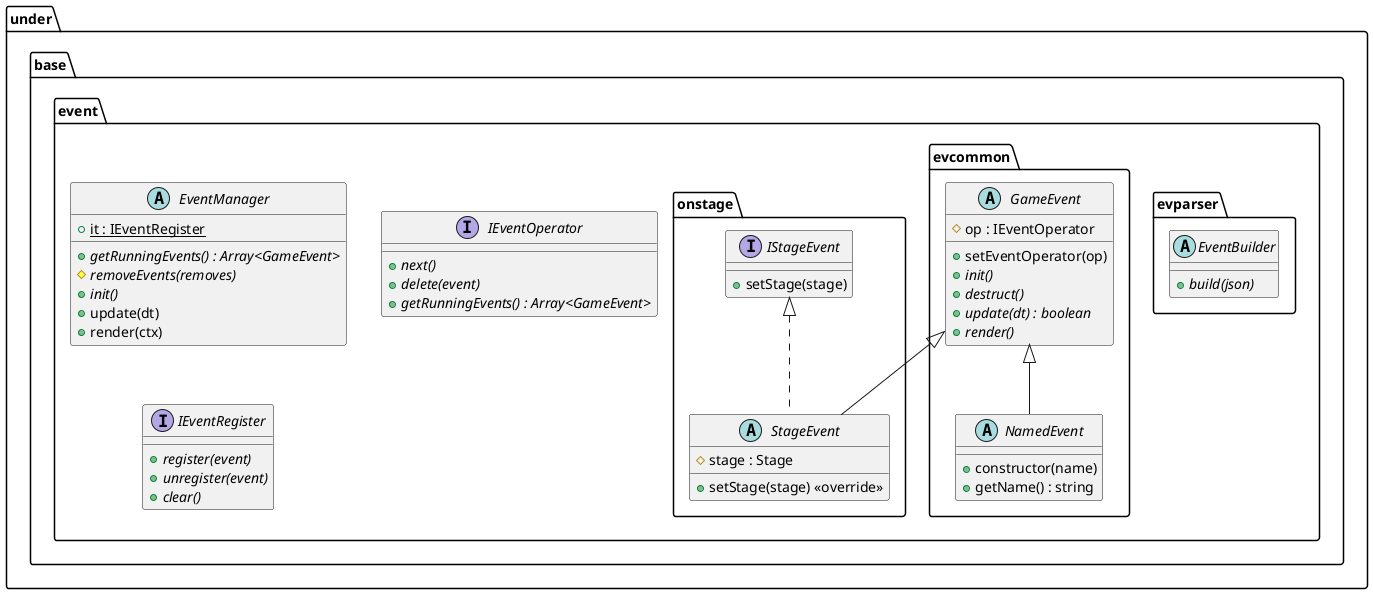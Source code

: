 @startuml EventBase

package under {
    package base {
        package event {
            abstract EventManager {
                {static} +it : IEventRegister
                {abstract} +getRunningEvents() : Array<GameEvent>
                {abstract} #removeEvents(removes)
                {abstract} +init()
                +update(dt)
                +render(ctx)
            }
            interface IEventOperator {
                {abstract} +next()
                {abstract} +delete(event)
                {abstract} +getRunningEvents() : Array<GameEvent>
            }
            interface IEventRegister {
                {abstract} +register(event)
                {abstract} +unregister(event)
                {abstract} +clear()
            }
            package evparser {
                abstract EventBuilder {
                    {abstract} +build(json)
                }
            }
            package evcommon {
                abstract GameEvent {
                    #op : IEventOperator
                    +setEventOperator(op)
                    {abstract} +init()
                    {abstract} +destruct()
                    {abstract} +update(dt) : boolean
                    {abstract} +render()
                }
                abstract NamedEvent {
                    +constructor(name)
                    +getName() : string
                }
            }
            package onstage {
                interface IStageEvent {
                    +setStage(stage)
                }
                abstract StageEvent {
                    #stage : Stage
                    +setStage(stage) <<override>>
                }
            }
        }
    }
}

GameEvent <|-- NamedEvent
GameEvent <|-- StageEvent
IStageEvent <|.. StageEvent

@enduml
